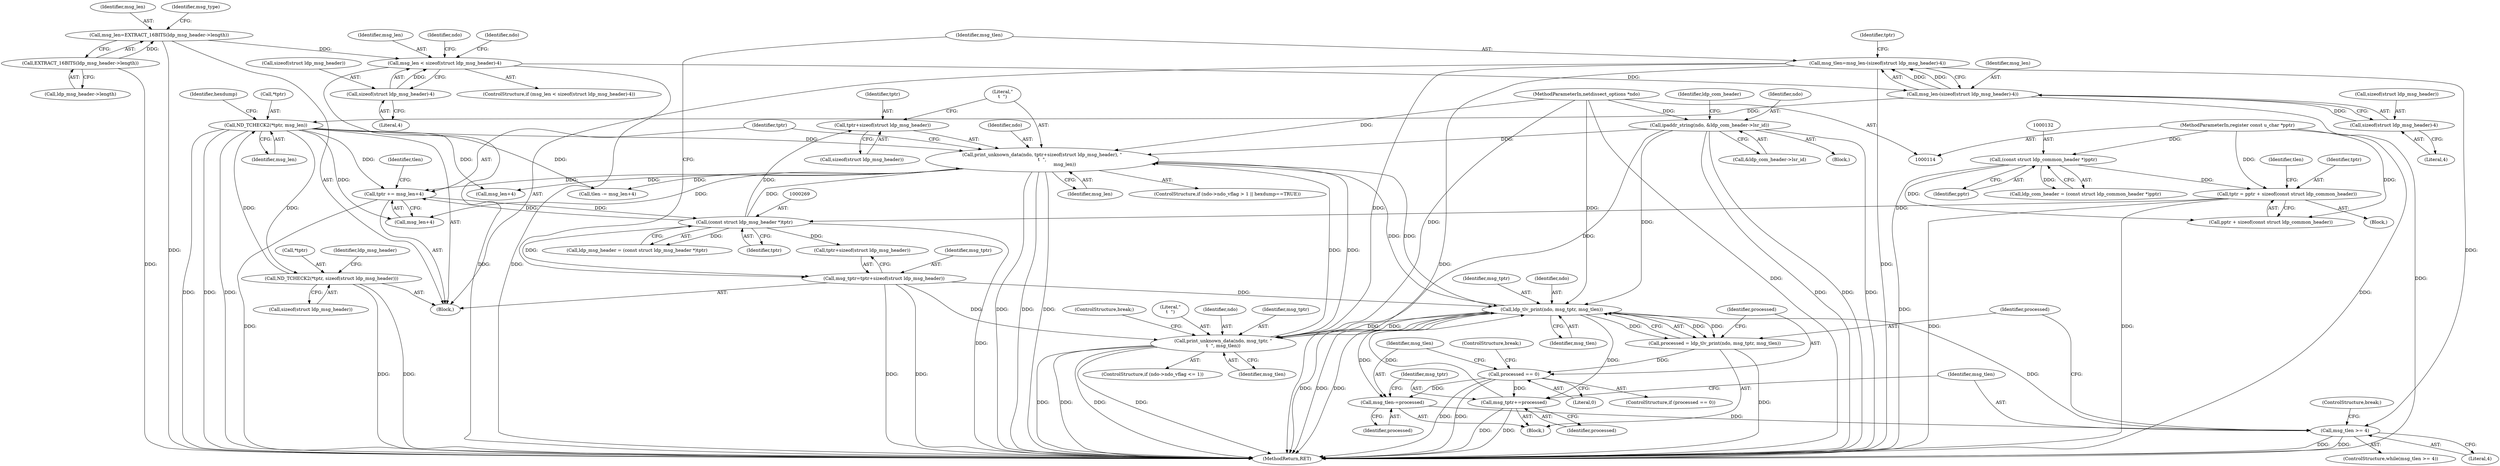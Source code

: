 digraph "0_tcpdump_aa5c6b710dfd8020d2c908d6b3bd41f1da719b3b@API" {
"1000426" [label="(Call,tptr+sizeof(struct ldp_msg_header))"];
"1000268" [label="(Call,(const struct ldp_msg_header *)tptr)"];
"1000432" [label="(Call,tptr += msg_len+4)"];
"1000424" [label="(Call,print_unknown_data(ndo, tptr+sizeof(struct ldp_msg_header), \"\n\t  \",\n                               msg_len))"];
"1000382" [label="(Call,ldp_tlv_print(ndo, msg_tptr, msg_tlen))"];
"1000408" [label="(Call,print_unknown_data(ndo, msg_tptr, \"\n\t  \", msg_tlen))"];
"1000221" [label="(Call,ipaddr_string(ndo, &ldp_com_header->lsr_id))"];
"1000115" [label="(MethodParameterIn,netdissect_options *ndo)"];
"1000343" [label="(Call,msg_tptr=tptr+sizeof(struct ldp_msg_header))"];
"1000349" [label="(Call,msg_tlen=msg_len-(sizeof(struct ldp_msg_header)-4))"];
"1000351" [label="(Call,msg_len-(sizeof(struct ldp_msg_header)-4))"];
"1000285" [label="(Call,msg_len < sizeof(struct ldp_msg_header)-4)"];
"1000271" [label="(Call,msg_len=EXTRACT_16BITS(ldp_msg_header->length))"];
"1000273" [label="(Call,EXTRACT_16BITS(ldp_msg_header->length))"];
"1000287" [label="(Call,sizeof(struct ldp_msg_header)-4)"];
"1000353" [label="(Call,sizeof(struct ldp_msg_header)-4)"];
"1000394" [label="(Call,msg_tptr+=processed)"];
"1000387" [label="(Call,processed == 0)"];
"1000380" [label="(Call,processed = ldp_tlv_print(ndo, msg_tptr, msg_tlen))"];
"1000376" [label="(Call,msg_tlen >= 4)"];
"1000391" [label="(Call,msg_tlen-=processed)"];
"1000357" [label="(Call,ND_TCHECK2(*tptr, msg_len))"];
"1000261" [label="(Call,ND_TCHECK2(*tptr, sizeof(struct ldp_msg_header)))"];
"1000242" [label="(Call,tptr = pptr + sizeof(const struct ldp_common_header))"];
"1000131" [label="(Call,(const struct ldp_common_header *)pptr)"];
"1000116" [label="(MethodParameterIn,register const u_char *pptr)"];
"1000222" [label="(Identifier,ndo)"];
"1000410" [label="(Identifier,msg_tptr)"];
"1000273" [label="(Call,EXTRACT_16BITS(ldp_msg_header->length))"];
"1000116" [label="(MethodParameterIn,register const u_char *pptr)"];
"1000393" [label="(Identifier,processed)"];
"1000354" [label="(Call,sizeof(struct ldp_msg_header))"];
"1000439" [label="(Call,msg_len+4)"];
"1000266" [label="(Call,ldp_msg_header = (const struct ldp_msg_header *)tptr)"];
"1000425" [label="(Identifier,ndo)"];
"1000381" [label="(Identifier,processed)"];
"1000262" [label="(Call,*tptr)"];
"1000285" [label="(Call,msg_len < sizeof(struct ldp_msg_header)-4)"];
"1000426" [label="(Call,tptr+sizeof(struct ldp_msg_header))"];
"1000231" [label="(Identifier,ldp_com_header)"];
"1000432" [label="(Call,tptr += msg_len+4)"];
"1000270" [label="(Identifier,tptr)"];
"1000133" [label="(Identifier,pptr)"];
"1000350" [label="(Identifier,msg_tlen)"];
"1000287" [label="(Call,sizeof(struct ldp_msg_header)-4)"];
"1000271" [label="(Call,msg_len=EXTRACT_16BITS(ldp_msg_header->length))"];
"1000290" [label="(Literal,4)"];
"1000413" [label="(ControlStructure,break;)"];
"1000431" [label="(Identifier,msg_len)"];
"1000391" [label="(Call,msg_tlen-=processed)"];
"1000352" [label="(Identifier,msg_len)"];
"1000356" [label="(Literal,4)"];
"1000131" [label="(Call,(const struct ldp_common_header *)pptr)"];
"1000390" [label="(ControlStructure,break;)"];
"1000375" [label="(ControlStructure,while(msg_tlen >= 4))"];
"1000412" [label="(Identifier,msg_tlen)"];
"1000377" [label="(Identifier,msg_tlen)"];
"1000388" [label="(Identifier,processed)"];
"1000359" [label="(Identifier,tptr)"];
"1000286" [label="(Identifier,msg_len)"];
"1000382" [label="(Call,ldp_tlv_print(ndo, msg_tptr, msg_tlen))"];
"1000343" [label="(Call,msg_tptr=tptr+sizeof(struct ldp_msg_header))"];
"1000380" [label="(Call,processed = ldp_tlv_print(ndo, msg_tptr, msg_tlen))"];
"1000316" [label="(Identifier,ndo)"];
"1000384" [label="(Identifier,msg_tptr)"];
"1000387" [label="(Call,processed == 0)"];
"1000223" [label="(Call,&ldp_com_header->lsr_id)"];
"1000397" [label="(ControlStructure,break;)"];
"1000249" [label="(Identifier,tlen)"];
"1000117" [label="(Block,)"];
"1000274" [label="(Call,ldp_msg_header->length)"];
"1000294" [label="(Identifier,ndo)"];
"1000395" [label="(Identifier,msg_tptr)"];
"1000267" [label="(Identifier,ldp_msg_header)"];
"1000455" [label="(MethodReturn,RET)"];
"1000394" [label="(Call,msg_tptr+=processed)"];
"1000243" [label="(Identifier,tptr)"];
"1000288" [label="(Call,sizeof(struct ldp_msg_header))"];
"1000437" [label="(Call,tlen -= msg_len+4)"];
"1000284" [label="(ControlStructure,if (msg_len < sizeof(struct ldp_msg_header)-4))"];
"1000242" [label="(Call,tptr = pptr + sizeof(const struct ldp_common_header))"];
"1000244" [label="(Call,pptr + sizeof(const struct ldp_common_header))"];
"1000402" [label="(ControlStructure,if (ndo->ndo_vflag <= 1))"];
"1000430" [label="(Literal,\"\n\t  \")"];
"1000349" [label="(Call,msg_tlen=msg_len-(sizeof(struct ldp_msg_header)-4))"];
"1000411" [label="(Literal,\"\n\t  \")"];
"1000353" [label="(Call,sizeof(struct ldp_msg_header)-4)"];
"1000129" [label="(Call,ldp_com_header = (const struct ldp_common_header *)pptr)"];
"1000272" [label="(Identifier,msg_len)"];
"1000261" [label="(Call,ND_TCHECK2(*tptr, sizeof(struct ldp_msg_header)))"];
"1000379" [label="(Block,)"];
"1000360" [label="(Identifier,msg_len)"];
"1000115" [label="(MethodParameterIn,netdissect_options *ndo)"];
"1000408" [label="(Call,print_unknown_data(ndo, msg_tptr, \"\n\t  \", msg_tlen))"];
"1000264" [label="(Call,sizeof(struct ldp_msg_header))"];
"1000278" [label="(Identifier,msg_type)"];
"1000396" [label="(Identifier,processed)"];
"1000268" [label="(Call,(const struct ldp_msg_header *)tptr)"];
"1000357" [label="(Call,ND_TCHECK2(*tptr, msg_len))"];
"1000220" [label="(Block,)"];
"1000433" [label="(Identifier,tptr)"];
"1000383" [label="(Identifier,ndo)"];
"1000358" [label="(Call,*tptr)"];
"1000414" [label="(ControlStructure,if (ndo->ndo_vflag > 1 || hexdump==TRUE))"];
"1000438" [label="(Identifier,tlen)"];
"1000385" [label="(Identifier,msg_tlen)"];
"1000378" [label="(Literal,4)"];
"1000427" [label="(Identifier,tptr)"];
"1000345" [label="(Call,tptr+sizeof(struct ldp_msg_header))"];
"1000434" [label="(Call,msg_len+4)"];
"1000221" [label="(Call,ipaddr_string(ndo, &ldp_com_header->lsr_id))"];
"1000344" [label="(Identifier,msg_tptr)"];
"1000409" [label="(Identifier,ndo)"];
"1000386" [label="(ControlStructure,if (processed == 0))"];
"1000362" [label="(Identifier,hexdump)"];
"1000428" [label="(Call,sizeof(struct ldp_msg_header))"];
"1000392" [label="(Identifier,msg_tlen)"];
"1000424" [label="(Call,print_unknown_data(ndo, tptr+sizeof(struct ldp_msg_header), \"\n\t  \",\n                               msg_len))"];
"1000260" [label="(Block,)"];
"1000389" [label="(Literal,0)"];
"1000376" [label="(Call,msg_tlen >= 4)"];
"1000351" [label="(Call,msg_len-(sizeof(struct ldp_msg_header)-4))"];
"1000426" -> "1000424"  [label="AST: "];
"1000426" -> "1000428"  [label="CFG: "];
"1000427" -> "1000426"  [label="AST: "];
"1000428" -> "1000426"  [label="AST: "];
"1000430" -> "1000426"  [label="CFG: "];
"1000268" -> "1000426"  [label="DDG: "];
"1000268" -> "1000266"  [label="AST: "];
"1000268" -> "1000270"  [label="CFG: "];
"1000269" -> "1000268"  [label="AST: "];
"1000270" -> "1000268"  [label="AST: "];
"1000266" -> "1000268"  [label="CFG: "];
"1000268" -> "1000455"  [label="DDG: "];
"1000268" -> "1000266"  [label="DDG: "];
"1000432" -> "1000268"  [label="DDG: "];
"1000242" -> "1000268"  [label="DDG: "];
"1000268" -> "1000343"  [label="DDG: "];
"1000268" -> "1000345"  [label="DDG: "];
"1000268" -> "1000424"  [label="DDG: "];
"1000268" -> "1000432"  [label="DDG: "];
"1000432" -> "1000260"  [label="AST: "];
"1000432" -> "1000434"  [label="CFG: "];
"1000433" -> "1000432"  [label="AST: "];
"1000434" -> "1000432"  [label="AST: "];
"1000438" -> "1000432"  [label="CFG: "];
"1000432" -> "1000455"  [label="DDG: "];
"1000424" -> "1000432"  [label="DDG: "];
"1000357" -> "1000432"  [label="DDG: "];
"1000424" -> "1000414"  [label="AST: "];
"1000424" -> "1000431"  [label="CFG: "];
"1000425" -> "1000424"  [label="AST: "];
"1000430" -> "1000424"  [label="AST: "];
"1000431" -> "1000424"  [label="AST: "];
"1000433" -> "1000424"  [label="CFG: "];
"1000424" -> "1000455"  [label="DDG: "];
"1000424" -> "1000455"  [label="DDG: "];
"1000424" -> "1000455"  [label="DDG: "];
"1000424" -> "1000382"  [label="DDG: "];
"1000424" -> "1000408"  [label="DDG: "];
"1000382" -> "1000424"  [label="DDG: "];
"1000408" -> "1000424"  [label="DDG: "];
"1000221" -> "1000424"  [label="DDG: "];
"1000115" -> "1000424"  [label="DDG: "];
"1000357" -> "1000424"  [label="DDG: "];
"1000424" -> "1000434"  [label="DDG: "];
"1000424" -> "1000437"  [label="DDG: "];
"1000424" -> "1000439"  [label="DDG: "];
"1000382" -> "1000380"  [label="AST: "];
"1000382" -> "1000385"  [label="CFG: "];
"1000383" -> "1000382"  [label="AST: "];
"1000384" -> "1000382"  [label="AST: "];
"1000385" -> "1000382"  [label="AST: "];
"1000380" -> "1000382"  [label="CFG: "];
"1000382" -> "1000455"  [label="DDG: "];
"1000382" -> "1000455"  [label="DDG: "];
"1000382" -> "1000455"  [label="DDG: "];
"1000382" -> "1000380"  [label="DDG: "];
"1000382" -> "1000380"  [label="DDG: "];
"1000382" -> "1000380"  [label="DDG: "];
"1000408" -> "1000382"  [label="DDG: "];
"1000221" -> "1000382"  [label="DDG: "];
"1000115" -> "1000382"  [label="DDG: "];
"1000343" -> "1000382"  [label="DDG: "];
"1000394" -> "1000382"  [label="DDG: "];
"1000376" -> "1000382"  [label="DDG: "];
"1000382" -> "1000391"  [label="DDG: "];
"1000382" -> "1000394"  [label="DDG: "];
"1000382" -> "1000408"  [label="DDG: "];
"1000408" -> "1000402"  [label="AST: "];
"1000408" -> "1000412"  [label="CFG: "];
"1000409" -> "1000408"  [label="AST: "];
"1000410" -> "1000408"  [label="AST: "];
"1000411" -> "1000408"  [label="AST: "];
"1000412" -> "1000408"  [label="AST: "];
"1000413" -> "1000408"  [label="CFG: "];
"1000408" -> "1000455"  [label="DDG: "];
"1000408" -> "1000455"  [label="DDG: "];
"1000408" -> "1000455"  [label="DDG: "];
"1000408" -> "1000455"  [label="DDG: "];
"1000221" -> "1000408"  [label="DDG: "];
"1000115" -> "1000408"  [label="DDG: "];
"1000343" -> "1000408"  [label="DDG: "];
"1000349" -> "1000408"  [label="DDG: "];
"1000221" -> "1000220"  [label="AST: "];
"1000221" -> "1000223"  [label="CFG: "];
"1000222" -> "1000221"  [label="AST: "];
"1000223" -> "1000221"  [label="AST: "];
"1000231" -> "1000221"  [label="CFG: "];
"1000221" -> "1000455"  [label="DDG: "];
"1000221" -> "1000455"  [label="DDG: "];
"1000221" -> "1000455"  [label="DDG: "];
"1000115" -> "1000221"  [label="DDG: "];
"1000115" -> "1000114"  [label="AST: "];
"1000115" -> "1000455"  [label="DDG: "];
"1000343" -> "1000260"  [label="AST: "];
"1000343" -> "1000345"  [label="CFG: "];
"1000344" -> "1000343"  [label="AST: "];
"1000345" -> "1000343"  [label="AST: "];
"1000350" -> "1000343"  [label="CFG: "];
"1000343" -> "1000455"  [label="DDG: "];
"1000343" -> "1000455"  [label="DDG: "];
"1000349" -> "1000260"  [label="AST: "];
"1000349" -> "1000351"  [label="CFG: "];
"1000350" -> "1000349"  [label="AST: "];
"1000351" -> "1000349"  [label="AST: "];
"1000359" -> "1000349"  [label="CFG: "];
"1000349" -> "1000455"  [label="DDG: "];
"1000349" -> "1000455"  [label="DDG: "];
"1000351" -> "1000349"  [label="DDG: "];
"1000351" -> "1000349"  [label="DDG: "];
"1000349" -> "1000376"  [label="DDG: "];
"1000351" -> "1000353"  [label="CFG: "];
"1000352" -> "1000351"  [label="AST: "];
"1000353" -> "1000351"  [label="AST: "];
"1000351" -> "1000455"  [label="DDG: "];
"1000285" -> "1000351"  [label="DDG: "];
"1000353" -> "1000351"  [label="DDG: "];
"1000351" -> "1000357"  [label="DDG: "];
"1000285" -> "1000284"  [label="AST: "];
"1000285" -> "1000287"  [label="CFG: "];
"1000286" -> "1000285"  [label="AST: "];
"1000287" -> "1000285"  [label="AST: "];
"1000294" -> "1000285"  [label="CFG: "];
"1000316" -> "1000285"  [label="CFG: "];
"1000285" -> "1000455"  [label="DDG: "];
"1000285" -> "1000455"  [label="DDG: "];
"1000271" -> "1000285"  [label="DDG: "];
"1000287" -> "1000285"  [label="DDG: "];
"1000271" -> "1000260"  [label="AST: "];
"1000271" -> "1000273"  [label="CFG: "];
"1000272" -> "1000271"  [label="AST: "];
"1000273" -> "1000271"  [label="AST: "];
"1000278" -> "1000271"  [label="CFG: "];
"1000271" -> "1000455"  [label="DDG: "];
"1000273" -> "1000271"  [label="DDG: "];
"1000273" -> "1000274"  [label="CFG: "];
"1000274" -> "1000273"  [label="AST: "];
"1000273" -> "1000455"  [label="DDG: "];
"1000287" -> "1000290"  [label="CFG: "];
"1000288" -> "1000287"  [label="AST: "];
"1000290" -> "1000287"  [label="AST: "];
"1000353" -> "1000356"  [label="CFG: "];
"1000354" -> "1000353"  [label="AST: "];
"1000356" -> "1000353"  [label="AST: "];
"1000394" -> "1000379"  [label="AST: "];
"1000394" -> "1000396"  [label="CFG: "];
"1000395" -> "1000394"  [label="AST: "];
"1000396" -> "1000394"  [label="AST: "];
"1000377" -> "1000394"  [label="CFG: "];
"1000394" -> "1000455"  [label="DDG: "];
"1000394" -> "1000455"  [label="DDG: "];
"1000387" -> "1000394"  [label="DDG: "];
"1000387" -> "1000386"  [label="AST: "];
"1000387" -> "1000389"  [label="CFG: "];
"1000388" -> "1000387"  [label="AST: "];
"1000389" -> "1000387"  [label="AST: "];
"1000390" -> "1000387"  [label="CFG: "];
"1000392" -> "1000387"  [label="CFG: "];
"1000387" -> "1000455"  [label="DDG: "];
"1000387" -> "1000455"  [label="DDG: "];
"1000380" -> "1000387"  [label="DDG: "];
"1000387" -> "1000391"  [label="DDG: "];
"1000380" -> "1000379"  [label="AST: "];
"1000381" -> "1000380"  [label="AST: "];
"1000388" -> "1000380"  [label="CFG: "];
"1000380" -> "1000455"  [label="DDG: "];
"1000376" -> "1000375"  [label="AST: "];
"1000376" -> "1000378"  [label="CFG: "];
"1000377" -> "1000376"  [label="AST: "];
"1000378" -> "1000376"  [label="AST: "];
"1000381" -> "1000376"  [label="CFG: "];
"1000397" -> "1000376"  [label="CFG: "];
"1000376" -> "1000455"  [label="DDG: "];
"1000376" -> "1000455"  [label="DDG: "];
"1000391" -> "1000376"  [label="DDG: "];
"1000391" -> "1000379"  [label="AST: "];
"1000391" -> "1000393"  [label="CFG: "];
"1000392" -> "1000391"  [label="AST: "];
"1000393" -> "1000391"  [label="AST: "];
"1000395" -> "1000391"  [label="CFG: "];
"1000357" -> "1000260"  [label="AST: "];
"1000357" -> "1000360"  [label="CFG: "];
"1000358" -> "1000357"  [label="AST: "];
"1000360" -> "1000357"  [label="AST: "];
"1000362" -> "1000357"  [label="CFG: "];
"1000357" -> "1000455"  [label="DDG: "];
"1000357" -> "1000455"  [label="DDG: "];
"1000357" -> "1000455"  [label="DDG: "];
"1000357" -> "1000261"  [label="DDG: "];
"1000261" -> "1000357"  [label="DDG: "];
"1000357" -> "1000434"  [label="DDG: "];
"1000357" -> "1000437"  [label="DDG: "];
"1000357" -> "1000439"  [label="DDG: "];
"1000261" -> "1000260"  [label="AST: "];
"1000261" -> "1000264"  [label="CFG: "];
"1000262" -> "1000261"  [label="AST: "];
"1000264" -> "1000261"  [label="AST: "];
"1000267" -> "1000261"  [label="CFG: "];
"1000261" -> "1000455"  [label="DDG: "];
"1000261" -> "1000455"  [label="DDG: "];
"1000242" -> "1000117"  [label="AST: "];
"1000242" -> "1000244"  [label="CFG: "];
"1000243" -> "1000242"  [label="AST: "];
"1000244" -> "1000242"  [label="AST: "];
"1000249" -> "1000242"  [label="CFG: "];
"1000242" -> "1000455"  [label="DDG: "];
"1000242" -> "1000455"  [label="DDG: "];
"1000131" -> "1000242"  [label="DDG: "];
"1000116" -> "1000242"  [label="DDG: "];
"1000131" -> "1000129"  [label="AST: "];
"1000131" -> "1000133"  [label="CFG: "];
"1000132" -> "1000131"  [label="AST: "];
"1000133" -> "1000131"  [label="AST: "];
"1000129" -> "1000131"  [label="CFG: "];
"1000131" -> "1000455"  [label="DDG: "];
"1000131" -> "1000129"  [label="DDG: "];
"1000116" -> "1000131"  [label="DDG: "];
"1000131" -> "1000244"  [label="DDG: "];
"1000116" -> "1000114"  [label="AST: "];
"1000116" -> "1000455"  [label="DDG: "];
"1000116" -> "1000244"  [label="DDG: "];
}
